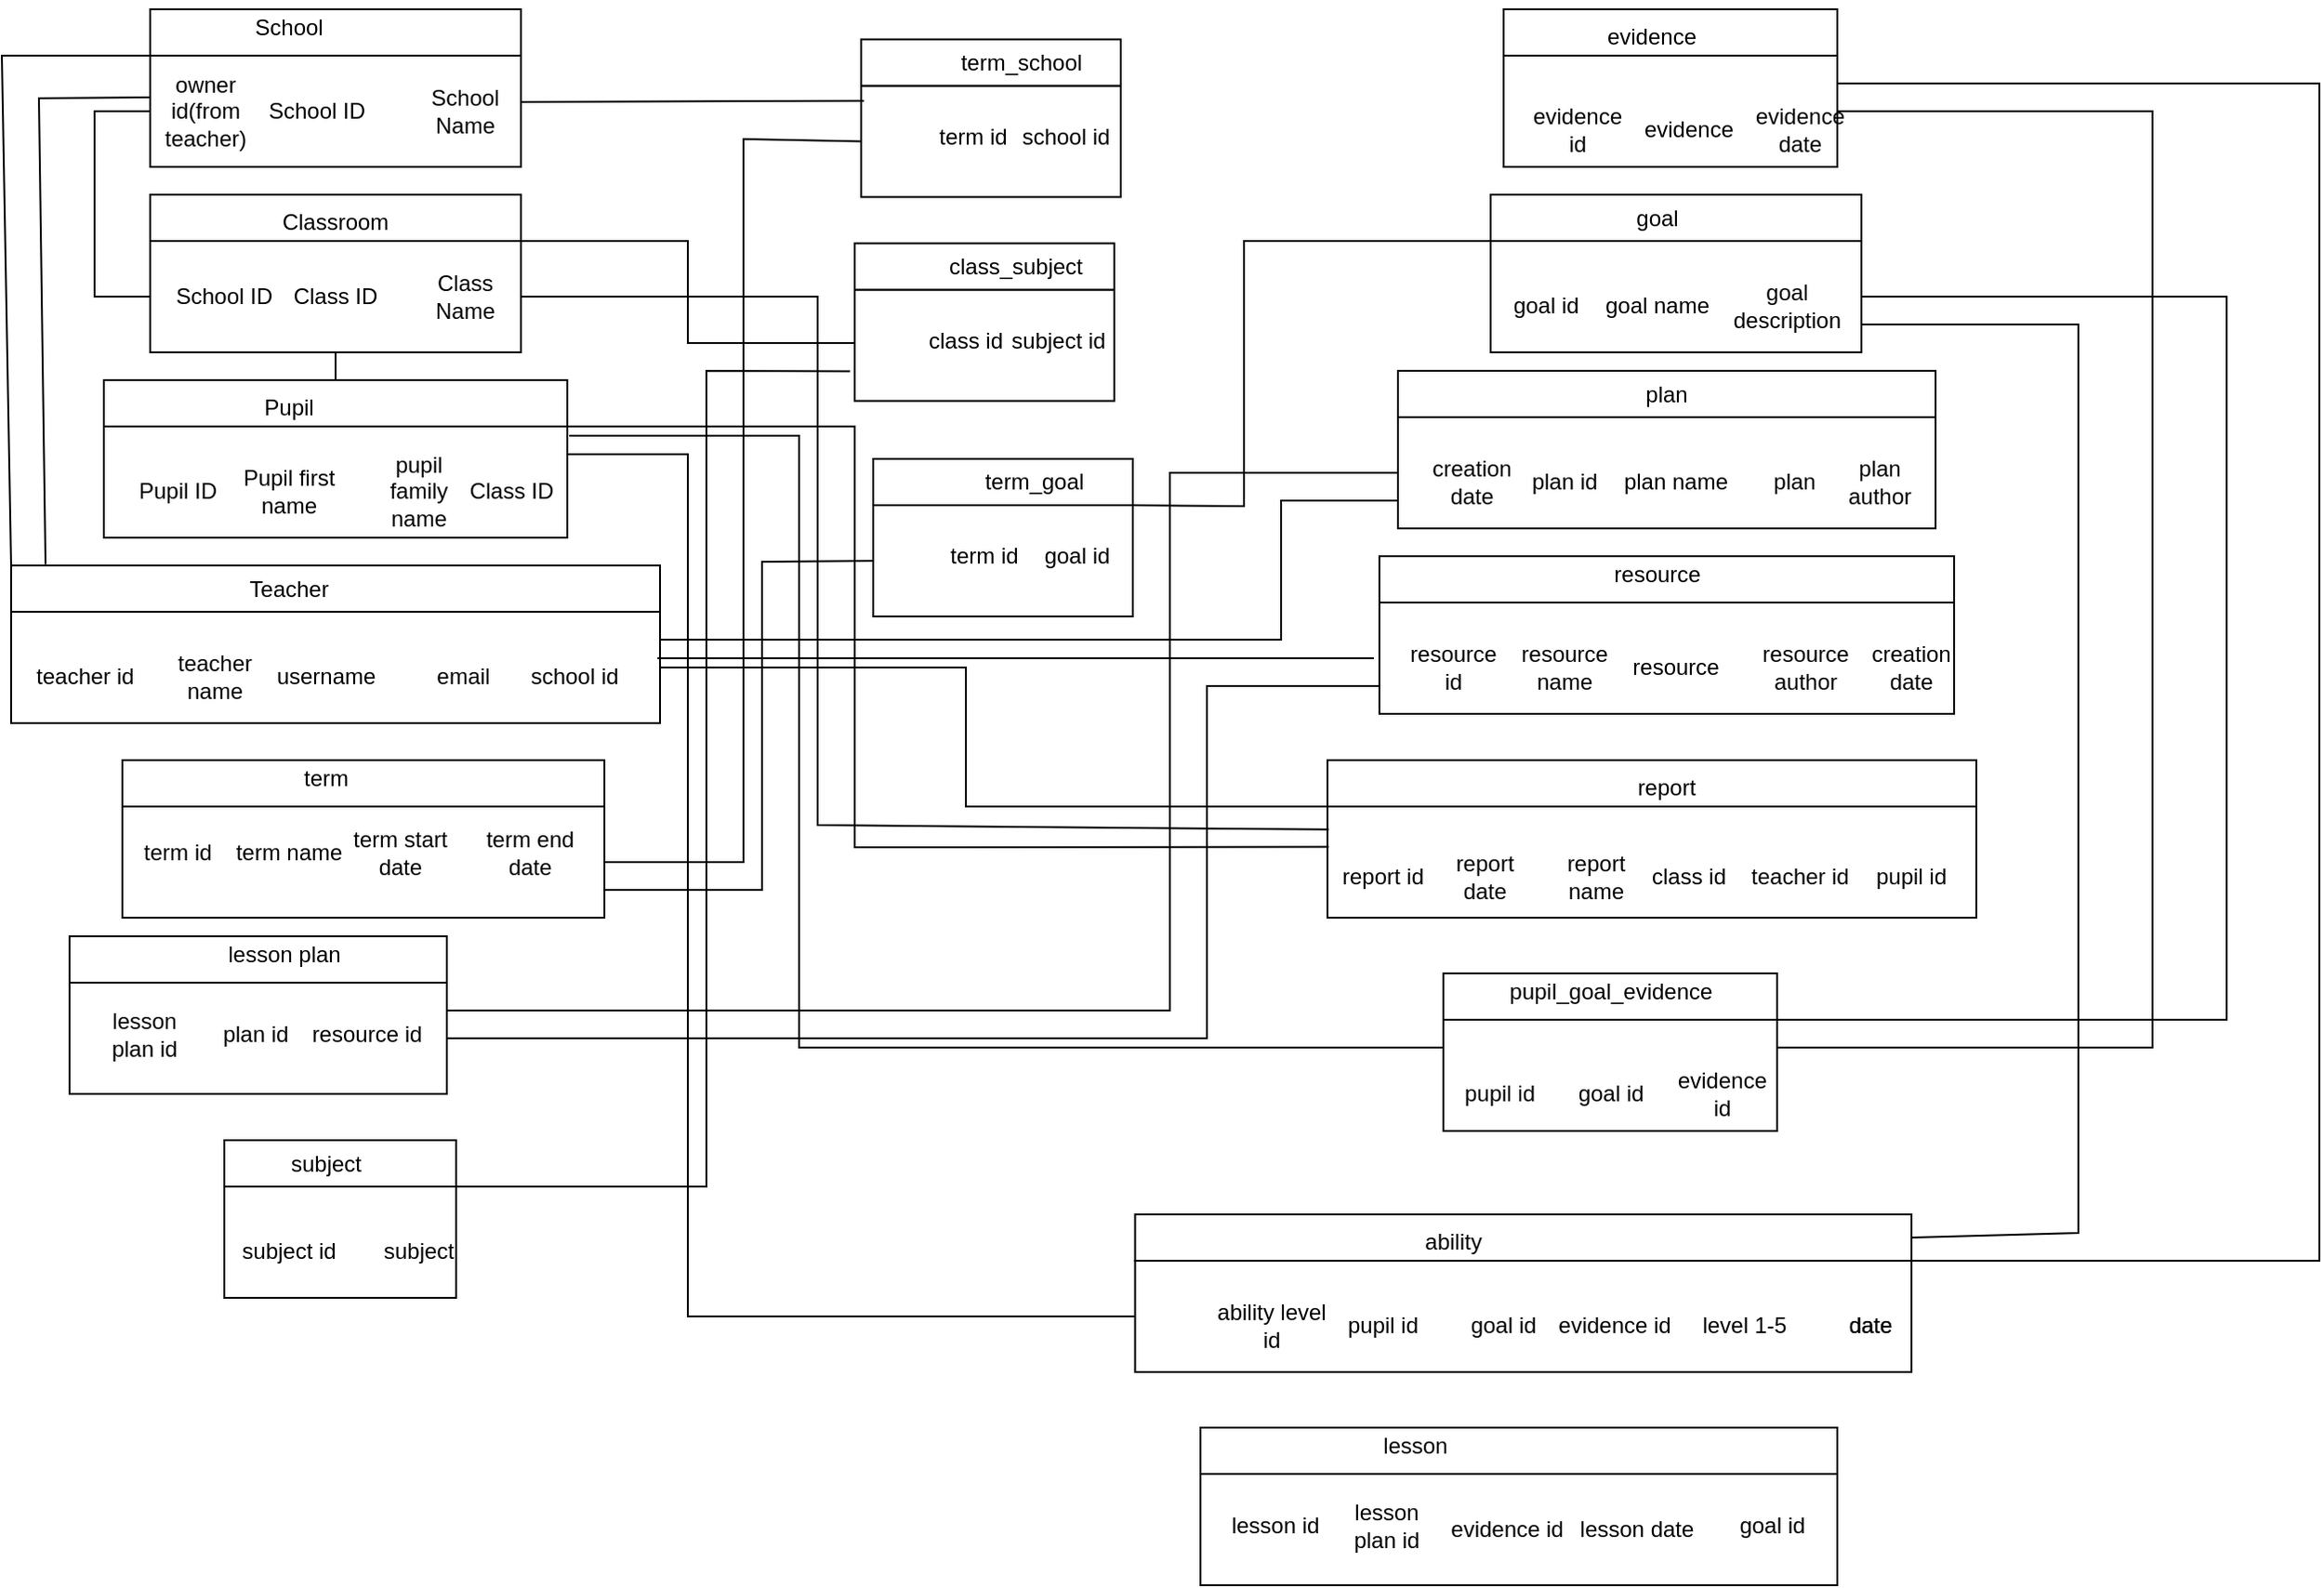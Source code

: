 <mxfile version="22.0.8" type="github">
  <diagram name="Page-1" id="LRfZ9DAuG3YdBRF1G2Z1">
    <mxGraphModel dx="3267" dy="1341" grid="1" gridSize="10" guides="1" tooltips="1" connect="1" arrows="1" fold="1" page="1" pageScale="1" pageWidth="827" pageHeight="1169" math="0" shadow="0">
      <root>
        <mxCell id="0" />
        <mxCell id="1" parent="0" />
        <mxCell id="xFLzBGfGATKs0-8QM4aO-128" value="" style="rounded=0;whiteSpace=wrap;html=1;" vertex="1" parent="1">
          <mxGeometry x="141.25" y="735" width="418.75" height="60" as="geometry" />
        </mxCell>
        <mxCell id="xFLzBGfGATKs0-8QM4aO-129" value="" style="rounded=0;whiteSpace=wrap;html=1;" vertex="1" parent="1">
          <mxGeometry x="141.25" y="710" width="418.75" height="25" as="geometry" />
        </mxCell>
        <mxCell id="xFLzBGfGATKs0-8QM4aO-75" value="" style="rounded=0;whiteSpace=wrap;html=1;" vertex="1" parent="1">
          <mxGeometry x="283" y="280" width="290" height="60" as="geometry" />
        </mxCell>
        <mxCell id="xFLzBGfGATKs0-8QM4aO-76" value="" style="rounded=0;whiteSpace=wrap;html=1;" vertex="1" parent="1">
          <mxGeometry x="283" y="255" width="290" height="25" as="geometry" />
        </mxCell>
        <mxCell id="xFLzBGfGATKs0-8QM4aO-77" value="" style="rounded=0;whiteSpace=wrap;html=1;" vertex="1" parent="1">
          <mxGeometry x="-350" y="695" width="125" height="60" as="geometry" />
        </mxCell>
        <mxCell id="xFLzBGfGATKs0-8QM4aO-78" value="" style="rounded=0;whiteSpace=wrap;html=1;" vertex="1" parent="1">
          <mxGeometry x="-350" y="670" width="125" height="25" as="geometry" />
        </mxCell>
        <mxCell id="xFLzBGfGATKs0-8QM4aO-79" value="" style="rounded=0;whiteSpace=wrap;html=1;" vertex="1" parent="1">
          <mxGeometry x="333" y="185" width="200" height="60" as="geometry" />
        </mxCell>
        <mxCell id="xFLzBGfGATKs0-8QM4aO-80" value="" style="rounded=0;whiteSpace=wrap;html=1;" vertex="1" parent="1">
          <mxGeometry x="333" y="160" width="200" height="25" as="geometry" />
        </mxCell>
        <mxCell id="xFLzBGfGATKs0-8QM4aO-81" value="" style="rounded=0;whiteSpace=wrap;html=1;" vertex="1" parent="1">
          <mxGeometry x="245" y="490" width="350" height="60" as="geometry" />
        </mxCell>
        <mxCell id="xFLzBGfGATKs0-8QM4aO-82" value="" style="rounded=0;whiteSpace=wrap;html=1;" vertex="1" parent="1">
          <mxGeometry x="245" y="465" width="350" height="25" as="geometry" />
        </mxCell>
        <mxCell id="xFLzBGfGATKs0-8QM4aO-83" value="" style="rounded=0;whiteSpace=wrap;html=1;" vertex="1" parent="1">
          <mxGeometry x="340" y="85" width="180" height="60" as="geometry" />
        </mxCell>
        <mxCell id="xFLzBGfGATKs0-8QM4aO-84" value="" style="rounded=0;whiteSpace=wrap;html=1;" vertex="1" parent="1">
          <mxGeometry x="340" y="60" width="180" height="25" as="geometry" />
        </mxCell>
        <mxCell id="xFLzBGfGATKs0-8QM4aO-85" value="" style="rounded=0;whiteSpace=wrap;html=1;" vertex="1" parent="1">
          <mxGeometry x="307.5" y="605" width="180" height="60" as="geometry" />
        </mxCell>
        <mxCell id="xFLzBGfGATKs0-8QM4aO-86" value="" style="rounded=0;whiteSpace=wrap;html=1;" vertex="1" parent="1">
          <mxGeometry x="307.5" y="580" width="180" height="25" as="geometry" />
        </mxCell>
        <mxCell id="xFLzBGfGATKs0-8QM4aO-87" value="" style="rounded=0;whiteSpace=wrap;html=1;" vertex="1" parent="1">
          <mxGeometry y="327.5" width="140" height="60" as="geometry" />
        </mxCell>
        <mxCell id="xFLzBGfGATKs0-8QM4aO-88" value="" style="rounded=0;whiteSpace=wrap;html=1;" vertex="1" parent="1">
          <mxGeometry y="302.5" width="140" height="25" as="geometry" />
        </mxCell>
        <mxCell id="xFLzBGfGATKs0-8QM4aO-73" value="" style="rounded=0;whiteSpace=wrap;html=1;" vertex="1" parent="1">
          <mxGeometry x="273" y="380" width="310" height="60" as="geometry" />
        </mxCell>
        <mxCell id="xFLzBGfGATKs0-8QM4aO-74" value="" style="rounded=0;whiteSpace=wrap;html=1;" vertex="1" parent="1">
          <mxGeometry x="273" y="355" width="310" height="25" as="geometry" />
        </mxCell>
        <mxCell id="xFLzBGfGATKs0-8QM4aO-70" value="" style="rounded=0;whiteSpace=wrap;html=1;" vertex="1" parent="1">
          <mxGeometry x="-433.5" y="585" width="203.5" height="60" as="geometry" />
        </mxCell>
        <mxCell id="xFLzBGfGATKs0-8QM4aO-71" value="" style="rounded=0;whiteSpace=wrap;html=1;" vertex="1" parent="1">
          <mxGeometry x="-433.5" y="560" width="203.5" height="25" as="geometry" />
        </mxCell>
        <mxCell id="xFLzBGfGATKs0-8QM4aO-68" value="" style="rounded=0;whiteSpace=wrap;html=1;" vertex="1" parent="1">
          <mxGeometry x="-405" y="490" width="260" height="60" as="geometry" />
        </mxCell>
        <mxCell id="xFLzBGfGATKs0-8QM4aO-69" value="" style="rounded=0;whiteSpace=wrap;html=1;" vertex="1" parent="1">
          <mxGeometry x="-405" y="465" width="260" height="25" as="geometry" />
        </mxCell>
        <mxCell id="xFLzBGfGATKs0-8QM4aO-67" value="" style="rounded=0;whiteSpace=wrap;html=1;" vertex="1" parent="1">
          <mxGeometry x="-465" y="385" width="350" height="60" as="geometry" />
        </mxCell>
        <mxCell id="xFLzBGfGATKs0-8QM4aO-66" value="" style="rounded=0;whiteSpace=wrap;html=1;" vertex="1" parent="1">
          <mxGeometry x="-465" y="360" width="350" height="25" as="geometry" />
        </mxCell>
        <mxCell id="xFLzBGfGATKs0-8QM4aO-60" value="" style="rounded=0;whiteSpace=wrap;html=1;" vertex="1" parent="1">
          <mxGeometry x="-390" y="60" width="200" height="25" as="geometry" />
        </mxCell>
        <mxCell id="xFLzBGfGATKs0-8QM4aO-61" value="" style="rounded=0;whiteSpace=wrap;html=1;" vertex="1" parent="1">
          <mxGeometry x="-390" y="85" width="200" height="60" as="geometry" />
        </mxCell>
        <mxCell id="xFLzBGfGATKs0-8QM4aO-64" value="" style="rounded=0;whiteSpace=wrap;html=1;" vertex="1" parent="1">
          <mxGeometry x="-415" y="260" width="250" height="25" as="geometry" />
        </mxCell>
        <mxCell id="xFLzBGfGATKs0-8QM4aO-65" value="" style="rounded=0;whiteSpace=wrap;html=1;" vertex="1" parent="1">
          <mxGeometry x="-415" y="285" width="250" height="60" as="geometry" />
        </mxCell>
        <mxCell id="xFLzBGfGATKs0-8QM4aO-59" value="" style="rounded=0;whiteSpace=wrap;html=1;" vertex="1" parent="1">
          <mxGeometry x="-390" y="160" width="200" height="25" as="geometry" />
        </mxCell>
        <mxCell id="xFLzBGfGATKs0-8QM4aO-58" value="" style="rounded=0;whiteSpace=wrap;html=1;" vertex="1" parent="1">
          <mxGeometry x="-390" y="185" width="200" height="60" as="geometry" />
        </mxCell>
        <mxCell id="xFLzBGfGATKs0-8QM4aO-2" value="School ID" style="text;html=1;strokeColor=none;fillColor=none;align=center;verticalAlign=middle;whiteSpace=wrap;rounded=0;" vertex="1" parent="1">
          <mxGeometry x="-330" y="100" width="60" height="30" as="geometry" />
        </mxCell>
        <mxCell id="xFLzBGfGATKs0-8QM4aO-3" value="School Name" style="text;html=1;strokeColor=none;fillColor=none;align=center;verticalAlign=middle;whiteSpace=wrap;rounded=0;" vertex="1" parent="1">
          <mxGeometry x="-250" y="100" width="60" height="30" as="geometry" />
        </mxCell>
        <mxCell id="xFLzBGfGATKs0-8QM4aO-4" value="Class ID" style="text;html=1;strokeColor=none;fillColor=none;align=center;verticalAlign=middle;whiteSpace=wrap;rounded=0;" vertex="1" parent="1">
          <mxGeometry x="-320" y="200" width="60" height="30" as="geometry" />
        </mxCell>
        <mxCell id="xFLzBGfGATKs0-8QM4aO-5" value="School ID" style="text;html=1;strokeColor=none;fillColor=none;align=center;verticalAlign=middle;whiteSpace=wrap;rounded=0;" vertex="1" parent="1">
          <mxGeometry x="-380" y="200" width="60" height="30" as="geometry" />
        </mxCell>
        <mxCell id="xFLzBGfGATKs0-8QM4aO-6" value="Class Name" style="text;html=1;strokeColor=none;fillColor=none;align=center;verticalAlign=middle;whiteSpace=wrap;rounded=0;" vertex="1" parent="1">
          <mxGeometry x="-250" y="200" width="60" height="30" as="geometry" />
        </mxCell>
        <mxCell id="xFLzBGfGATKs0-8QM4aO-7" value="Pupil ID" style="text;html=1;strokeColor=none;fillColor=none;align=center;verticalAlign=middle;whiteSpace=wrap;rounded=0;" vertex="1" parent="1">
          <mxGeometry x="-405" y="305" width="60" height="30" as="geometry" />
        </mxCell>
        <mxCell id="xFLzBGfGATKs0-8QM4aO-8" value="Pupil first name" style="text;html=1;strokeColor=none;fillColor=none;align=center;verticalAlign=middle;whiteSpace=wrap;rounded=0;" vertex="1" parent="1">
          <mxGeometry x="-345" y="305" width="60" height="30" as="geometry" />
        </mxCell>
        <mxCell id="xFLzBGfGATKs0-8QM4aO-9" value="pupil family name" style="text;html=1;strokeColor=none;fillColor=none;align=center;verticalAlign=middle;whiteSpace=wrap;rounded=0;" vertex="1" parent="1">
          <mxGeometry x="-275" y="305" width="60" height="30" as="geometry" />
        </mxCell>
        <mxCell id="xFLzBGfGATKs0-8QM4aO-10" value="subject id" style="text;html=1;strokeColor=none;fillColor=none;align=center;verticalAlign=middle;whiteSpace=wrap;rounded=0;" vertex="1" parent="1">
          <mxGeometry x="-345" y="715" width="60" height="30" as="geometry" />
        </mxCell>
        <mxCell id="xFLzBGfGATKs0-8QM4aO-11" value="subject" style="text;html=1;strokeColor=none;fillColor=none;align=center;verticalAlign=middle;whiteSpace=wrap;rounded=0;" vertex="1" parent="1">
          <mxGeometry x="-275" y="715" width="60" height="30" as="geometry" />
        </mxCell>
        <mxCell id="xFLzBGfGATKs0-8QM4aO-12" value="goal id" style="text;html=1;strokeColor=none;fillColor=none;align=center;verticalAlign=middle;whiteSpace=wrap;rounded=0;" vertex="1" parent="1">
          <mxGeometry x="333" y="205" width="60" height="30" as="geometry" />
        </mxCell>
        <mxCell id="xFLzBGfGATKs0-8QM4aO-13" value="goal name" style="text;html=1;strokeColor=none;fillColor=none;align=center;verticalAlign=middle;whiteSpace=wrap;rounded=0;" vertex="1" parent="1">
          <mxGeometry x="393" y="205" width="60" height="30" as="geometry" />
        </mxCell>
        <mxCell id="xFLzBGfGATKs0-8QM4aO-14" value="goal description" style="text;html=1;strokeColor=none;fillColor=none;align=center;verticalAlign=middle;whiteSpace=wrap;rounded=0;" vertex="1" parent="1">
          <mxGeometry x="463" y="205" width="60" height="30" as="geometry" />
        </mxCell>
        <mxCell id="xFLzBGfGATKs0-8QM4aO-15" value="plan id" style="text;html=1;strokeColor=none;fillColor=none;align=center;verticalAlign=middle;whiteSpace=wrap;rounded=0;" vertex="1" parent="1">
          <mxGeometry x="343" y="300" width="60" height="30" as="geometry" />
        </mxCell>
        <mxCell id="xFLzBGfGATKs0-8QM4aO-16" value="plan name" style="text;html=1;strokeColor=none;fillColor=none;align=center;verticalAlign=middle;whiteSpace=wrap;rounded=0;" vertex="1" parent="1">
          <mxGeometry x="403" y="300" width="60" height="30" as="geometry" />
        </mxCell>
        <mxCell id="xFLzBGfGATKs0-8QM4aO-17" value="plan author" style="text;html=1;strokeColor=none;fillColor=none;align=center;verticalAlign=middle;whiteSpace=wrap;rounded=0;" vertex="1" parent="1">
          <mxGeometry x="513" y="300" width="60" height="30" as="geometry" />
        </mxCell>
        <mxCell id="xFLzBGfGATKs0-8QM4aO-18" value="resource id" style="text;html=1;strokeColor=none;fillColor=none;align=center;verticalAlign=middle;whiteSpace=wrap;rounded=0;" vertex="1" parent="1">
          <mxGeometry x="283" y="400" width="60" height="30" as="geometry" />
        </mxCell>
        <mxCell id="xFLzBGfGATKs0-8QM4aO-19" value="resource name" style="text;html=1;strokeColor=none;fillColor=none;align=center;verticalAlign=middle;whiteSpace=wrap;rounded=0;" vertex="1" parent="1">
          <mxGeometry x="343" y="400" width="60" height="30" as="geometry" />
        </mxCell>
        <mxCell id="xFLzBGfGATKs0-8QM4aO-20" value="resource" style="text;html=1;strokeColor=none;fillColor=none;align=center;verticalAlign=middle;whiteSpace=wrap;rounded=0;" vertex="1" parent="1">
          <mxGeometry x="403" y="400" width="60" height="30" as="geometry" />
        </mxCell>
        <mxCell id="xFLzBGfGATKs0-8QM4aO-21" value="resource author" style="text;html=1;strokeColor=none;fillColor=none;align=center;verticalAlign=middle;whiteSpace=wrap;rounded=0;" vertex="1" parent="1">
          <mxGeometry x="473" y="400" width="60" height="30" as="geometry" />
        </mxCell>
        <mxCell id="xFLzBGfGATKs0-8QM4aO-22" value="plan" style="text;html=1;strokeColor=none;fillColor=none;align=center;verticalAlign=middle;whiteSpace=wrap;rounded=0;" vertex="1" parent="1">
          <mxGeometry x="467" y="300" width="60" height="30" as="geometry" />
        </mxCell>
        <mxCell id="xFLzBGfGATKs0-8QM4aO-23" value="lesson plan id" style="text;html=1;strokeColor=none;fillColor=none;align=center;verticalAlign=middle;whiteSpace=wrap;rounded=0;" vertex="1" parent="1">
          <mxGeometry x="-423.5" y="597.5" width="60" height="30" as="geometry" />
        </mxCell>
        <mxCell id="xFLzBGfGATKs0-8QM4aO-24" value="plan id" style="text;html=1;strokeColor=none;fillColor=none;align=center;verticalAlign=middle;whiteSpace=wrap;rounded=0;" vertex="1" parent="1">
          <mxGeometry x="-363.5" y="597.5" width="60" height="30" as="geometry" />
        </mxCell>
        <mxCell id="xFLzBGfGATKs0-8QM4aO-25" value="resource id" style="text;html=1;strokeColor=none;fillColor=none;align=center;verticalAlign=middle;whiteSpace=wrap;rounded=0;" vertex="1" parent="1">
          <mxGeometry x="-308.5" y="597.5" width="70" height="30" as="geometry" />
        </mxCell>
        <mxCell id="xFLzBGfGATKs0-8QM4aO-27" value="evidence id" style="text;html=1;strokeColor=none;fillColor=none;align=center;verticalAlign=middle;whiteSpace=wrap;rounded=0;" vertex="1" parent="1">
          <mxGeometry x="350" y="110" width="60" height="30" as="geometry" />
        </mxCell>
        <mxCell id="xFLzBGfGATKs0-8QM4aO-28" value="evidence" style="text;html=1;strokeColor=none;fillColor=none;align=center;verticalAlign=middle;whiteSpace=wrap;rounded=0;" vertex="1" parent="1">
          <mxGeometry x="410" y="110" width="60" height="30" as="geometry" />
        </mxCell>
        <mxCell id="xFLzBGfGATKs0-8QM4aO-29" value="pupil id" style="text;html=1;strokeColor=none;fillColor=none;align=center;verticalAlign=middle;whiteSpace=wrap;rounded=0;" vertex="1" parent="1">
          <mxGeometry x="307.5" y="630" width="60" height="30" as="geometry" />
        </mxCell>
        <mxCell id="xFLzBGfGATKs0-8QM4aO-30" value="goal id" style="text;html=1;strokeColor=none;fillColor=none;align=center;verticalAlign=middle;whiteSpace=wrap;rounded=0;" vertex="1" parent="1">
          <mxGeometry x="367.5" y="630" width="60" height="30" as="geometry" />
        </mxCell>
        <mxCell id="xFLzBGfGATKs0-8QM4aO-31" value="evidence id" style="text;html=1;strokeColor=none;fillColor=none;align=center;verticalAlign=middle;whiteSpace=wrap;rounded=0;" vertex="1" parent="1">
          <mxGeometry x="427.5" y="630" width="60" height="30" as="geometry" />
        </mxCell>
        <mxCell id="xFLzBGfGATKs0-8QM4aO-32" value="term id" style="text;html=1;strokeColor=none;fillColor=none;align=center;verticalAlign=middle;whiteSpace=wrap;rounded=0;" vertex="1" parent="1">
          <mxGeometry x="-405" y="500" width="60" height="30" as="geometry" />
        </mxCell>
        <mxCell id="xFLzBGfGATKs0-8QM4aO-33" value="term name" style="text;html=1;strokeColor=none;fillColor=none;align=center;verticalAlign=middle;whiteSpace=wrap;rounded=0;" vertex="1" parent="1">
          <mxGeometry x="-345" y="500" width="60" height="30" as="geometry" />
        </mxCell>
        <mxCell id="xFLzBGfGATKs0-8QM4aO-34" value="term start date" style="text;html=1;strokeColor=none;fillColor=none;align=center;verticalAlign=middle;whiteSpace=wrap;rounded=0;" vertex="1" parent="1">
          <mxGeometry x="-285" y="500" width="60" height="30" as="geometry" />
        </mxCell>
        <mxCell id="xFLzBGfGATKs0-8QM4aO-35" value="term end date" style="text;html=1;strokeColor=none;fillColor=none;align=center;verticalAlign=middle;whiteSpace=wrap;rounded=0;" vertex="1" parent="1">
          <mxGeometry x="-215" y="500" width="60" height="30" as="geometry" />
        </mxCell>
        <mxCell id="xFLzBGfGATKs0-8QM4aO-36" value="term id" style="text;html=1;strokeColor=none;fillColor=none;align=center;verticalAlign=middle;whiteSpace=wrap;rounded=0;" vertex="1" parent="1">
          <mxGeometry x="30" y="340" width="60" height="30" as="geometry" />
        </mxCell>
        <mxCell id="xFLzBGfGATKs0-8QM4aO-37" value="goal id" style="text;html=1;strokeColor=none;fillColor=none;align=center;verticalAlign=middle;whiteSpace=wrap;rounded=0;" vertex="1" parent="1">
          <mxGeometry x="80" y="340" width="60" height="30" as="geometry" />
        </mxCell>
        <mxCell id="xFLzBGfGATKs0-8QM4aO-38" value="teacher id" style="text;html=1;strokeColor=none;fillColor=none;align=center;verticalAlign=middle;whiteSpace=wrap;rounded=0;" vertex="1" parent="1">
          <mxGeometry x="-455" y="405" width="60" height="30" as="geometry" />
        </mxCell>
        <mxCell id="xFLzBGfGATKs0-8QM4aO-39" value="teacher name" style="text;html=1;strokeColor=none;fillColor=none;align=center;verticalAlign=middle;whiteSpace=wrap;rounded=0;" vertex="1" parent="1">
          <mxGeometry x="-385" y="405" width="60" height="30" as="geometry" />
        </mxCell>
        <mxCell id="xFLzBGfGATKs0-8QM4aO-40" value="username" style="text;html=1;strokeColor=none;fillColor=none;align=center;verticalAlign=middle;whiteSpace=wrap;rounded=0;" vertex="1" parent="1">
          <mxGeometry x="-325" y="405" width="60" height="30" as="geometry" />
        </mxCell>
        <mxCell id="xFLzBGfGATKs0-8QM4aO-41" value="email" style="text;html=1;strokeColor=none;fillColor=none;align=center;verticalAlign=middle;whiteSpace=wrap;rounded=0;" vertex="1" parent="1">
          <mxGeometry x="-251" y="405" width="60" height="30" as="geometry" />
        </mxCell>
        <mxCell id="xFLzBGfGATKs0-8QM4aO-42" value="school id" style="text;html=1;strokeColor=none;fillColor=none;align=center;verticalAlign=middle;whiteSpace=wrap;rounded=0;" vertex="1" parent="1">
          <mxGeometry x="-191" y="405" width="60" height="30" as="geometry" />
        </mxCell>
        <mxCell id="xFLzBGfGATKs0-8QM4aO-44" value="owner id(from teacher)" style="text;html=1;strokeColor=none;fillColor=none;align=center;verticalAlign=middle;whiteSpace=wrap;rounded=0;" vertex="1" parent="1">
          <mxGeometry x="-390" y="100" width="60" height="30" as="geometry" />
        </mxCell>
        <mxCell id="xFLzBGfGATKs0-8QM4aO-45" value="creation date" style="text;html=1;strokeColor=none;fillColor=none;align=center;verticalAlign=middle;whiteSpace=wrap;rounded=0;" vertex="1" parent="1">
          <mxGeometry x="293" y="300" width="60" height="30" as="geometry" />
        </mxCell>
        <mxCell id="xFLzBGfGATKs0-8QM4aO-47" value="creation date" style="text;html=1;strokeColor=none;fillColor=none;align=center;verticalAlign=middle;whiteSpace=wrap;rounded=0;" vertex="1" parent="1">
          <mxGeometry x="530" y="400" width="60" height="30" as="geometry" />
        </mxCell>
        <mxCell id="xFLzBGfGATKs0-8QM4aO-48" value="evidence date" style="text;html=1;strokeColor=none;fillColor=none;align=center;verticalAlign=middle;whiteSpace=wrap;rounded=0;" vertex="1" parent="1">
          <mxGeometry x="470" y="110" width="60" height="30" as="geometry" />
        </mxCell>
        <mxCell id="xFLzBGfGATKs0-8QM4aO-49" value="Class ID" style="text;html=1;strokeColor=none;fillColor=none;align=center;verticalAlign=middle;whiteSpace=wrap;rounded=0;" vertex="1" parent="1">
          <mxGeometry x="-225" y="305" width="60" height="30" as="geometry" />
        </mxCell>
        <mxCell id="xFLzBGfGATKs0-8QM4aO-50" value="report id" style="text;html=1;strokeColor=none;fillColor=none;align=center;verticalAlign=middle;whiteSpace=wrap;rounded=0;" vertex="1" parent="1">
          <mxGeometry x="250" y="512.5" width="50" height="30" as="geometry" />
        </mxCell>
        <mxCell id="xFLzBGfGATKs0-8QM4aO-51" value="report date" style="text;html=1;strokeColor=none;fillColor=none;align=center;verticalAlign=middle;whiteSpace=wrap;rounded=0;" vertex="1" parent="1">
          <mxGeometry x="300" y="512.5" width="60" height="30" as="geometry" />
        </mxCell>
        <mxCell id="xFLzBGfGATKs0-8QM4aO-52" value="report name" style="text;html=1;strokeColor=none;fillColor=none;align=center;verticalAlign=middle;whiteSpace=wrap;rounded=0;" vertex="1" parent="1">
          <mxGeometry x="360" y="512.5" width="60" height="30" as="geometry" />
        </mxCell>
        <mxCell id="xFLzBGfGATKs0-8QM4aO-54" value="class id" style="text;html=1;strokeColor=none;fillColor=none;align=center;verticalAlign=middle;whiteSpace=wrap;rounded=0;" vertex="1" parent="1">
          <mxGeometry x="410" y="512.5" width="60" height="30" as="geometry" />
        </mxCell>
        <mxCell id="xFLzBGfGATKs0-8QM4aO-55" value="teacher id" style="text;html=1;strokeColor=none;fillColor=none;align=center;verticalAlign=middle;whiteSpace=wrap;rounded=0;" vertex="1" parent="1">
          <mxGeometry x="470" y="512.5" width="60" height="30" as="geometry" />
        </mxCell>
        <mxCell id="xFLzBGfGATKs0-8QM4aO-56" value="pupil id" style="text;html=1;strokeColor=none;fillColor=none;align=center;verticalAlign=middle;whiteSpace=wrap;rounded=0;" vertex="1" parent="1">
          <mxGeometry x="530" y="512.5" width="60" height="30" as="geometry" />
        </mxCell>
        <mxCell id="xFLzBGfGATKs0-8QM4aO-57" value="Classroom" style="text;html=1;strokeColor=none;fillColor=none;align=center;verticalAlign=middle;whiteSpace=wrap;rounded=0;" vertex="1" parent="1">
          <mxGeometry x="-320" y="160" width="60" height="30" as="geometry" />
        </mxCell>
        <mxCell id="xFLzBGfGATKs0-8QM4aO-89" value="School" style="text;html=1;strokeColor=none;fillColor=none;align=center;verticalAlign=middle;whiteSpace=wrap;rounded=0;" vertex="1" parent="1">
          <mxGeometry x="-345" y="55" width="60" height="30" as="geometry" />
        </mxCell>
        <mxCell id="xFLzBGfGATKs0-8QM4aO-90" value="Pupil" style="text;html=1;strokeColor=none;fillColor=none;align=center;verticalAlign=middle;whiteSpace=wrap;rounded=0;" vertex="1" parent="1">
          <mxGeometry x="-345" y="260" width="60" height="30" as="geometry" />
        </mxCell>
        <mxCell id="xFLzBGfGATKs0-8QM4aO-91" value="Teacher" style="text;html=1;strokeColor=none;fillColor=none;align=center;verticalAlign=middle;whiteSpace=wrap;rounded=0;" vertex="1" parent="1">
          <mxGeometry x="-345" y="357.5" width="60" height="30" as="geometry" />
        </mxCell>
        <mxCell id="xFLzBGfGATKs0-8QM4aO-92" value="term" style="text;html=1;strokeColor=none;fillColor=none;align=center;verticalAlign=middle;whiteSpace=wrap;rounded=0;" vertex="1" parent="1">
          <mxGeometry x="-325" y="460" width="60" height="30" as="geometry" />
        </mxCell>
        <mxCell id="xFLzBGfGATKs0-8QM4aO-93" value="lesson plan" style="text;html=1;strokeColor=none;fillColor=none;align=center;verticalAlign=middle;whiteSpace=wrap;rounded=0;" vertex="1" parent="1">
          <mxGeometry x="-360" y="555" width="85" height="30" as="geometry" />
        </mxCell>
        <mxCell id="xFLzBGfGATKs0-8QM4aO-94" value="subject" style="text;html=1;strokeColor=none;fillColor=none;align=center;verticalAlign=middle;whiteSpace=wrap;rounded=0;" vertex="1" parent="1">
          <mxGeometry x="-325" y="667.5" width="60" height="30" as="geometry" />
        </mxCell>
        <mxCell id="xFLzBGfGATKs0-8QM4aO-95" value="evidence" style="text;html=1;strokeColor=none;fillColor=none;align=center;verticalAlign=middle;whiteSpace=wrap;rounded=0;" vertex="1" parent="1">
          <mxGeometry x="390" y="60" width="60" height="30" as="geometry" />
        </mxCell>
        <mxCell id="xFLzBGfGATKs0-8QM4aO-96" value="goal" style="text;html=1;strokeColor=none;fillColor=none;align=center;verticalAlign=middle;whiteSpace=wrap;rounded=0;" vertex="1" parent="1">
          <mxGeometry x="393" y="157.5" width="60" height="30" as="geometry" />
        </mxCell>
        <mxCell id="xFLzBGfGATKs0-8QM4aO-97" value="plan" style="text;html=1;strokeColor=none;fillColor=none;align=center;verticalAlign=middle;whiteSpace=wrap;rounded=0;" vertex="1" parent="1">
          <mxGeometry x="398" y="252.5" width="60" height="30" as="geometry" />
        </mxCell>
        <mxCell id="xFLzBGfGATKs0-8QM4aO-98" value="resource" style="text;html=1;strokeColor=none;fillColor=none;align=center;verticalAlign=middle;whiteSpace=wrap;rounded=0;" vertex="1" parent="1">
          <mxGeometry x="393" y="350" width="60" height="30" as="geometry" />
        </mxCell>
        <mxCell id="xFLzBGfGATKs0-8QM4aO-99" value="report" style="text;html=1;strokeColor=none;fillColor=none;align=center;verticalAlign=middle;whiteSpace=wrap;rounded=0;" vertex="1" parent="1">
          <mxGeometry x="398" y="465" width="60" height="30" as="geometry" />
        </mxCell>
        <mxCell id="xFLzBGfGATKs0-8QM4aO-100" value="pupil_goal_evidence" style="text;html=1;strokeColor=none;fillColor=none;align=center;verticalAlign=middle;whiteSpace=wrap;rounded=0;" vertex="1" parent="1">
          <mxGeometry x="367.5" y="575" width="60" height="30" as="geometry" />
        </mxCell>
        <mxCell id="xFLzBGfGATKs0-8QM4aO-101" value="term_goal" style="text;html=1;strokeColor=none;fillColor=none;align=center;verticalAlign=middle;whiteSpace=wrap;rounded=0;" vertex="1" parent="1">
          <mxGeometry x="56.5" y="300" width="60" height="30" as="geometry" />
        </mxCell>
        <mxCell id="xFLzBGfGATKs0-8QM4aO-102" value="" style="rounded=0;whiteSpace=wrap;html=1;" vertex="1" parent="1">
          <mxGeometry x="176.5" y="850" width="343.5" height="60" as="geometry" />
        </mxCell>
        <mxCell id="xFLzBGfGATKs0-8QM4aO-103" value="" style="rounded=0;whiteSpace=wrap;html=1;" vertex="1" parent="1">
          <mxGeometry x="176.5" y="825" width="343.5" height="25" as="geometry" />
        </mxCell>
        <mxCell id="xFLzBGfGATKs0-8QM4aO-104" value="lesson id" style="text;html=1;strokeColor=none;fillColor=none;align=center;verticalAlign=middle;whiteSpace=wrap;rounded=0;" vertex="1" parent="1">
          <mxGeometry x="186.5" y="862.5" width="60" height="30" as="geometry" />
        </mxCell>
        <mxCell id="xFLzBGfGATKs0-8QM4aO-105" value="lesson plan id" style="text;html=1;strokeColor=none;fillColor=none;align=center;verticalAlign=middle;whiteSpace=wrap;rounded=0;" vertex="1" parent="1">
          <mxGeometry x="246.5" y="862.5" width="60" height="30" as="geometry" />
        </mxCell>
        <mxCell id="xFLzBGfGATKs0-8QM4aO-106" value="evidence id" style="text;html=1;strokeColor=none;fillColor=none;align=center;verticalAlign=middle;whiteSpace=wrap;rounded=0;" vertex="1" parent="1">
          <mxGeometry x="306.5" y="865" width="70" height="30" as="geometry" />
        </mxCell>
        <mxCell id="xFLzBGfGATKs0-8QM4aO-107" value="lesson" style="text;html=1;strokeColor=none;fillColor=none;align=center;verticalAlign=middle;whiteSpace=wrap;rounded=0;" vertex="1" parent="1">
          <mxGeometry x="250" y="820" width="85" height="30" as="geometry" />
        </mxCell>
        <mxCell id="xFLzBGfGATKs0-8QM4aO-114" value="lesson date" style="text;html=1;strokeColor=none;fillColor=none;align=center;verticalAlign=middle;whiteSpace=wrap;rounded=0;" vertex="1" parent="1">
          <mxGeometry x="376.5" y="865" width="70" height="30" as="geometry" />
        </mxCell>
        <mxCell id="xFLzBGfGATKs0-8QM4aO-115" value="goal id" style="text;html=1;strokeColor=none;fillColor=none;align=center;verticalAlign=middle;whiteSpace=wrap;rounded=0;" vertex="1" parent="1">
          <mxGeometry x="450" y="862.5" width="70" height="30" as="geometry" />
        </mxCell>
        <mxCell id="xFLzBGfGATKs0-8QM4aO-117" value="pupil id" style="text;html=1;strokeColor=none;fillColor=none;align=center;verticalAlign=middle;whiteSpace=wrap;rounded=0;" vertex="1" parent="1">
          <mxGeometry x="240" y="755" width="70" height="30" as="geometry" />
        </mxCell>
        <mxCell id="xFLzBGfGATKs0-8QM4aO-118" value="goal id" style="text;html=1;strokeColor=none;fillColor=none;align=center;verticalAlign=middle;whiteSpace=wrap;rounded=0;" vertex="1" parent="1">
          <mxGeometry x="305" y="755" width="70" height="30" as="geometry" />
        </mxCell>
        <mxCell id="xFLzBGfGATKs0-8QM4aO-119" value="evidence id" style="text;html=1;strokeColor=none;fillColor=none;align=center;verticalAlign=middle;whiteSpace=wrap;rounded=0;" vertex="1" parent="1">
          <mxGeometry x="364.5" y="755" width="70" height="30" as="geometry" />
        </mxCell>
        <mxCell id="xFLzBGfGATKs0-8QM4aO-120" value="level 1-5" style="text;html=1;strokeColor=none;fillColor=none;align=center;verticalAlign=middle;whiteSpace=wrap;rounded=0;" vertex="1" parent="1">
          <mxGeometry x="434.5" y="755" width="70" height="30" as="geometry" />
        </mxCell>
        <mxCell id="xFLzBGfGATKs0-8QM4aO-125" value="date" style="text;html=1;strokeColor=none;fillColor=none;align=center;verticalAlign=middle;whiteSpace=wrap;rounded=0;" vertex="1" parent="1">
          <mxGeometry x="503" y="755" width="70" height="30" as="geometry" />
        </mxCell>
        <mxCell id="xFLzBGfGATKs0-8QM4aO-126" value="date" style="text;html=1;strokeColor=none;fillColor=none;align=center;verticalAlign=middle;whiteSpace=wrap;rounded=0;" vertex="1" parent="1">
          <mxGeometry x="503" y="755" width="70" height="30" as="geometry" />
        </mxCell>
        <mxCell id="xFLzBGfGATKs0-8QM4aO-127" value="ability level id" style="text;html=1;strokeColor=none;fillColor=none;align=center;verticalAlign=middle;whiteSpace=wrap;rounded=0;" vertex="1" parent="1">
          <mxGeometry x="180" y="755" width="70" height="30" as="geometry" />
        </mxCell>
        <mxCell id="xFLzBGfGATKs0-8QM4aO-130" value="ability" style="text;html=1;strokeColor=none;fillColor=none;align=center;verticalAlign=middle;whiteSpace=wrap;rounded=0;" vertex="1" parent="1">
          <mxGeometry x="283" y="710" width="60" height="30" as="geometry" />
        </mxCell>
        <mxCell id="xFLzBGfGATKs0-8QM4aO-131" value="" style="endArrow=none;html=1;rounded=0;exitX=0;exitY=0.5;exitDx=0;exitDy=0;entryX=0;entryY=0.5;entryDx=0;entryDy=0;" edge="1" parent="1" source="xFLzBGfGATKs0-8QM4aO-58" target="xFLzBGfGATKs0-8QM4aO-44">
          <mxGeometry width="50" height="50" relative="1" as="geometry">
            <mxPoint x="90" y="610" as="sourcePoint" />
            <mxPoint x="140" y="560" as="targetPoint" />
            <Array as="points">
              <mxPoint x="-420" y="215" />
              <mxPoint x="-420" y="115" />
            </Array>
          </mxGeometry>
        </mxCell>
        <mxCell id="xFLzBGfGATKs0-8QM4aO-132" value="" style="endArrow=none;html=1;rounded=0;entryX=0;entryY=0.25;entryDx=0;entryDy=0;exitX=0.053;exitY=-0.024;exitDx=0;exitDy=0;exitPerimeter=0;" edge="1" parent="1" source="xFLzBGfGATKs0-8QM4aO-66" target="xFLzBGfGATKs0-8QM4aO-44">
          <mxGeometry width="50" height="50" relative="1" as="geometry">
            <mxPoint x="-500" y="200" as="sourcePoint" />
            <mxPoint x="-450" y="150" as="targetPoint" />
            <Array as="points">
              <mxPoint x="-450" y="108" />
            </Array>
          </mxGeometry>
        </mxCell>
        <mxCell id="xFLzBGfGATKs0-8QM4aO-133" value="" style="endArrow=none;html=1;rounded=0;entryX=0.5;entryY=1;entryDx=0;entryDy=0;exitX=0.5;exitY=0;exitDx=0;exitDy=0;" edge="1" parent="1" source="xFLzBGfGATKs0-8QM4aO-64" target="xFLzBGfGATKs0-8QM4aO-58">
          <mxGeometry width="50" height="50" relative="1" as="geometry">
            <mxPoint x="-270" y="260" as="sourcePoint" />
            <mxPoint x="140" y="560" as="targetPoint" />
          </mxGeometry>
        </mxCell>
        <mxCell id="xFLzBGfGATKs0-8QM4aO-135" value="" style="rounded=0;whiteSpace=wrap;html=1;" vertex="1" parent="1">
          <mxGeometry x="-6.5" y="101.25" width="140" height="60" as="geometry" />
        </mxCell>
        <mxCell id="xFLzBGfGATKs0-8QM4aO-136" value="" style="rounded=0;whiteSpace=wrap;html=1;" vertex="1" parent="1">
          <mxGeometry x="-6.5" y="76.25" width="140" height="25" as="geometry" />
        </mxCell>
        <mxCell id="xFLzBGfGATKs0-8QM4aO-137" value="term id" style="text;html=1;strokeColor=none;fillColor=none;align=center;verticalAlign=middle;whiteSpace=wrap;rounded=0;" vertex="1" parent="1">
          <mxGeometry x="23.5" y="113.75" width="60" height="30" as="geometry" />
        </mxCell>
        <mxCell id="xFLzBGfGATKs0-8QM4aO-138" value="school id" style="text;html=1;strokeColor=none;fillColor=none;align=center;verticalAlign=middle;whiteSpace=wrap;rounded=0;" vertex="1" parent="1">
          <mxGeometry x="73.5" y="113.75" width="60" height="30" as="geometry" />
        </mxCell>
        <mxCell id="xFLzBGfGATKs0-8QM4aO-139" value="term_school" style="text;html=1;strokeColor=none;fillColor=none;align=center;verticalAlign=middle;whiteSpace=wrap;rounded=0;" vertex="1" parent="1">
          <mxGeometry x="50" y="73.75" width="60" height="30" as="geometry" />
        </mxCell>
        <mxCell id="xFLzBGfGATKs0-8QM4aO-140" value="" style="rounded=0;whiteSpace=wrap;html=1;" vertex="1" parent="1">
          <mxGeometry x="-10" y="211.25" width="140" height="60" as="geometry" />
        </mxCell>
        <mxCell id="xFLzBGfGATKs0-8QM4aO-141" value="" style="rounded=0;whiteSpace=wrap;html=1;" vertex="1" parent="1">
          <mxGeometry x="-10" y="186.25" width="140" height="25" as="geometry" />
        </mxCell>
        <mxCell id="xFLzBGfGATKs0-8QM4aO-142" value="class id" style="text;html=1;strokeColor=none;fillColor=none;align=center;verticalAlign=middle;whiteSpace=wrap;rounded=0;" vertex="1" parent="1">
          <mxGeometry x="20" y="223.75" width="60" height="30" as="geometry" />
        </mxCell>
        <mxCell id="xFLzBGfGATKs0-8QM4aO-143" value="subject id" style="text;html=1;strokeColor=none;fillColor=none;align=center;verticalAlign=middle;whiteSpace=wrap;rounded=0;" vertex="1" parent="1">
          <mxGeometry x="70" y="223.75" width="60" height="30" as="geometry" />
        </mxCell>
        <mxCell id="xFLzBGfGATKs0-8QM4aO-144" value="class_subject" style="text;html=1;strokeColor=none;fillColor=none;align=center;verticalAlign=middle;whiteSpace=wrap;rounded=0;" vertex="1" parent="1">
          <mxGeometry x="46.5" y="183.75" width="60" height="30" as="geometry" />
        </mxCell>
        <mxCell id="xFLzBGfGATKs0-8QM4aO-145" value="" style="endArrow=none;html=1;rounded=0;exitX=1;exitY=0.5;exitDx=0;exitDy=0;entryX=0;entryY=0.5;entryDx=0;entryDy=0;" edge="1" parent="1" source="xFLzBGfGATKs0-8QM4aO-68" target="xFLzBGfGATKs0-8QM4aO-135">
          <mxGeometry width="50" height="50" relative="1" as="geometry">
            <mxPoint x="-60" y="520" as="sourcePoint" />
            <mxPoint x="-10" y="470" as="targetPoint" />
            <Array as="points">
              <mxPoint x="-70" y="520" />
              <mxPoint x="-70" y="130" />
            </Array>
          </mxGeometry>
        </mxCell>
        <mxCell id="xFLzBGfGATKs0-8QM4aO-146" value="" style="endArrow=none;html=1;rounded=0;entryX=0.011;entryY=0.135;entryDx=0;entryDy=0;entryPerimeter=0;" edge="1" parent="1" target="xFLzBGfGATKs0-8QM4aO-135">
          <mxGeometry width="50" height="50" relative="1" as="geometry">
            <mxPoint x="-190" y="110" as="sourcePoint" />
            <mxPoint x="-30" y="100" as="targetPoint" />
          </mxGeometry>
        </mxCell>
        <mxCell id="xFLzBGfGATKs0-8QM4aO-147" value="" style="endArrow=none;html=1;rounded=0;exitX=1;exitY=0;exitDx=0;exitDy=0;" edge="1" parent="1" source="xFLzBGfGATKs0-8QM4aO-58">
          <mxGeometry width="50" height="50" relative="1" as="geometry">
            <mxPoint x="-60" y="290" as="sourcePoint" />
            <mxPoint x="-10" y="240" as="targetPoint" />
            <Array as="points">
              <mxPoint x="-100" y="185" />
              <mxPoint x="-100" y="240" />
            </Array>
          </mxGeometry>
        </mxCell>
        <mxCell id="xFLzBGfGATKs0-8QM4aO-148" value="" style="endArrow=none;html=1;rounded=0;entryX=-0.018;entryY=0.733;entryDx=0;entryDy=0;exitX=1;exitY=1;exitDx=0;exitDy=0;entryPerimeter=0;" edge="1" parent="1" source="xFLzBGfGATKs0-8QM4aO-78" target="xFLzBGfGATKs0-8QM4aO-140">
          <mxGeometry width="50" height="50" relative="1" as="geometry">
            <mxPoint x="-60" y="520" as="sourcePoint" />
            <mxPoint x="-10" y="470" as="targetPoint" />
            <Array as="points">
              <mxPoint x="-90" y="695" />
              <mxPoint x="-90" y="255" />
            </Array>
          </mxGeometry>
        </mxCell>
        <mxCell id="xFLzBGfGATKs0-8QM4aO-149" value="" style="endArrow=none;html=1;rounded=0;entryX=0;entryY=0.5;entryDx=0;entryDy=0;exitX=1;exitY=0.75;exitDx=0;exitDy=0;" edge="1" parent="1" source="xFLzBGfGATKs0-8QM4aO-68" target="xFLzBGfGATKs0-8QM4aO-87">
          <mxGeometry width="50" height="50" relative="1" as="geometry">
            <mxPoint x="-140" y="520" as="sourcePoint" />
            <mxPoint x="-10" y="470" as="targetPoint" />
            <Array as="points">
              <mxPoint x="-60" y="535" />
              <mxPoint x="-60" y="358" />
            </Array>
          </mxGeometry>
        </mxCell>
        <mxCell id="xFLzBGfGATKs0-8QM4aO-150" value="" style="endArrow=none;html=1;rounded=0;entryX=1;entryY=0;entryDx=0;entryDy=0;exitX=0;exitY=0;exitDx=0;exitDy=0;" edge="1" parent="1" source="xFLzBGfGATKs0-8QM4aO-79" target="xFLzBGfGATKs0-8QM4aO-87">
          <mxGeometry width="50" height="50" relative="1" as="geometry">
            <mxPoint x="-60" y="520" as="sourcePoint" />
            <mxPoint x="-10" y="470" as="targetPoint" />
            <Array as="points">
              <mxPoint x="200" y="185" />
              <mxPoint x="200" y="328" />
            </Array>
          </mxGeometry>
        </mxCell>
        <mxCell id="xFLzBGfGATKs0-8QM4aO-151" value="" style="endArrow=none;html=1;rounded=0;exitX=1;exitY=0.25;exitDx=0;exitDy=0;entryX=0;entryY=0.5;entryDx=0;entryDy=0;" edge="1" parent="1" source="xFLzBGfGATKs0-8QM4aO-70" target="xFLzBGfGATKs0-8QM4aO-75">
          <mxGeometry width="50" height="50" relative="1" as="geometry">
            <mxPoint x="-60" y="520" as="sourcePoint" />
            <mxPoint x="-10" y="470" as="targetPoint" />
            <Array as="points">
              <mxPoint x="160" y="600" />
              <mxPoint x="160" y="310" />
            </Array>
          </mxGeometry>
        </mxCell>
        <mxCell id="xFLzBGfGATKs0-8QM4aO-157" value="" style="endArrow=none;html=1;rounded=0;exitX=1;exitY=0.5;exitDx=0;exitDy=0;entryX=0;entryY=0.75;entryDx=0;entryDy=0;" edge="1" parent="1" source="xFLzBGfGATKs0-8QM4aO-70" target="xFLzBGfGATKs0-8QM4aO-73">
          <mxGeometry width="50" height="50" relative="1" as="geometry">
            <mxPoint x="-60" y="520" as="sourcePoint" />
            <mxPoint x="-10" y="470" as="targetPoint" />
            <Array as="points">
              <mxPoint x="180" y="615" />
              <mxPoint x="180" y="425" />
            </Array>
          </mxGeometry>
        </mxCell>
        <mxCell id="xFLzBGfGATKs0-8QM4aO-158" value="" style="endArrow=none;html=1;rounded=0;entryX=1;entryY=0.25;entryDx=0;entryDy=0;exitX=0;exitY=0.75;exitDx=0;exitDy=0;" edge="1" parent="1" source="xFLzBGfGATKs0-8QM4aO-75" target="xFLzBGfGATKs0-8QM4aO-67">
          <mxGeometry width="50" height="50" relative="1" as="geometry">
            <mxPoint x="-530" y="460" as="sourcePoint" />
            <mxPoint x="-480" y="410" as="targetPoint" />
            <Array as="points">
              <mxPoint x="220" y="325" />
              <mxPoint x="220" y="400" />
            </Array>
          </mxGeometry>
        </mxCell>
        <mxCell id="xFLzBGfGATKs0-8QM4aO-159" value="" style="endArrow=none;html=1;rounded=0;exitX=0.996;exitY=0.416;exitDx=0;exitDy=0;exitPerimeter=0;" edge="1" parent="1" source="xFLzBGfGATKs0-8QM4aO-67">
          <mxGeometry width="50" height="50" relative="1" as="geometry">
            <mxPoint x="-60" y="520" as="sourcePoint" />
            <mxPoint x="270" y="410" as="targetPoint" />
          </mxGeometry>
        </mxCell>
        <mxCell id="xFLzBGfGATKs0-8QM4aO-160" value="" style="endArrow=none;html=1;rounded=0;exitX=1;exitY=0.5;exitDx=0;exitDy=0;entryX=0.002;entryY=0.207;entryDx=0;entryDy=0;entryPerimeter=0;" edge="1" parent="1" source="xFLzBGfGATKs0-8QM4aO-6" target="xFLzBGfGATKs0-8QM4aO-81">
          <mxGeometry width="50" height="50" relative="1" as="geometry">
            <mxPoint x="-60" y="520" as="sourcePoint" />
            <mxPoint x="-10" y="470" as="targetPoint" />
            <Array as="points">
              <mxPoint x="-30" y="215" />
              <mxPoint x="-30" y="500" />
            </Array>
          </mxGeometry>
        </mxCell>
        <mxCell id="xFLzBGfGATKs0-8QM4aO-161" value="" style="endArrow=none;html=1;rounded=0;entryX=0;entryY=0;entryDx=0;entryDy=0;exitX=1;exitY=0.5;exitDx=0;exitDy=0;" edge="1" parent="1" source="xFLzBGfGATKs0-8QM4aO-67" target="xFLzBGfGATKs0-8QM4aO-81">
          <mxGeometry width="50" height="50" relative="1" as="geometry">
            <mxPoint x="180" y="580" as="sourcePoint" />
            <mxPoint x="230" y="530" as="targetPoint" />
            <Array as="points">
              <mxPoint x="50" y="415" />
              <mxPoint x="50" y="490" />
            </Array>
          </mxGeometry>
        </mxCell>
        <mxCell id="xFLzBGfGATKs0-8QM4aO-168" value="" style="endArrow=none;html=1;rounded=0;exitX=1;exitY=0;exitDx=0;exitDy=0;entryX=0.002;entryY=0.363;entryDx=0;entryDy=0;entryPerimeter=0;" edge="1" parent="1" source="xFLzBGfGATKs0-8QM4aO-65" target="xFLzBGfGATKs0-8QM4aO-81">
          <mxGeometry width="50" height="50" relative="1" as="geometry">
            <mxPoint x="50" y="610" as="sourcePoint" />
            <mxPoint x="240" y="490" as="targetPoint" />
            <Array as="points">
              <mxPoint x="-10" y="285" />
              <mxPoint x="-10" y="512" />
            </Array>
          </mxGeometry>
        </mxCell>
        <mxCell id="xFLzBGfGATKs0-8QM4aO-169" value="" style="endArrow=none;html=1;rounded=0;entryX=0;entryY=0.25;entryDx=0;entryDy=0;exitX=1.004;exitY=0.084;exitDx=0;exitDy=0;exitPerimeter=0;" edge="1" parent="1" source="xFLzBGfGATKs0-8QM4aO-65" target="xFLzBGfGATKs0-8QM4aO-85">
          <mxGeometry width="50" height="50" relative="1" as="geometry">
            <mxPoint x="230" y="690" as="sourcePoint" />
            <mxPoint x="280" y="640" as="targetPoint" />
            <Array as="points">
              <mxPoint x="-40" y="290" />
              <mxPoint x="-40" y="620" />
            </Array>
          </mxGeometry>
        </mxCell>
        <mxCell id="xFLzBGfGATKs0-8QM4aO-170" value="" style="endArrow=none;html=1;rounded=0;entryX=1;entryY=0;entryDx=0;entryDy=0;exitX=1;exitY=0.5;exitDx=0;exitDy=0;" edge="1" parent="1" source="xFLzBGfGATKs0-8QM4aO-79" target="xFLzBGfGATKs0-8QM4aO-85">
          <mxGeometry width="50" height="50" relative="1" as="geometry">
            <mxPoint x="230" y="700" as="sourcePoint" />
            <mxPoint x="280" y="650" as="targetPoint" />
            <Array as="points">
              <mxPoint x="730" y="215" />
              <mxPoint x="730" y="605" />
            </Array>
          </mxGeometry>
        </mxCell>
        <mxCell id="xFLzBGfGATKs0-8QM4aO-171" value="" style="endArrow=none;html=1;rounded=0;exitX=1;exitY=0.25;exitDx=0;exitDy=0;entryX=1;entryY=0.5;entryDx=0;entryDy=0;" edge="1" parent="1" source="xFLzBGfGATKs0-8QM4aO-85" target="xFLzBGfGATKs0-8QM4aO-83">
          <mxGeometry width="50" height="50" relative="1" as="geometry">
            <mxPoint x="570" y="680" as="sourcePoint" />
            <mxPoint x="670" y="620" as="targetPoint" />
            <Array as="points">
              <mxPoint x="690" y="620" />
              <mxPoint x="690" y="115" />
            </Array>
          </mxGeometry>
        </mxCell>
        <mxCell id="xFLzBGfGATKs0-8QM4aO-172" value="" style="endArrow=none;html=1;rounded=0;exitX=0;exitY=0;exitDx=0;exitDy=0;entryX=0;entryY=0;entryDx=0;entryDy=0;" edge="1" parent="1" source="xFLzBGfGATKs0-8QM4aO-66" target="xFLzBGfGATKs0-8QM4aO-61">
          <mxGeometry width="50" height="50" relative="1" as="geometry">
            <mxPoint x="-465" y="360" as="sourcePoint" />
            <mxPoint x="-415" y="310" as="targetPoint" />
            <Array as="points">
              <mxPoint x="-470" y="85" />
            </Array>
          </mxGeometry>
        </mxCell>
        <mxCell id="xFLzBGfGATKs0-8QM4aO-173" value="" style="endArrow=none;html=1;rounded=0;entryX=0;entryY=0.5;entryDx=0;entryDy=0;exitX=1;exitY=0.25;exitDx=0;exitDy=0;" edge="1" parent="1" source="xFLzBGfGATKs0-8QM4aO-65" target="xFLzBGfGATKs0-8QM4aO-128">
          <mxGeometry width="50" height="50" relative="1" as="geometry">
            <mxPoint x="-130" y="320" as="sourcePoint" />
            <mxPoint x="80" y="780" as="targetPoint" />
            <Array as="points">
              <mxPoint x="-100" y="300" />
              <mxPoint x="-100" y="765" />
            </Array>
          </mxGeometry>
        </mxCell>
        <mxCell id="xFLzBGfGATKs0-8QM4aO-175" value="" style="endArrow=none;html=1;rounded=0;exitX=1;exitY=0;exitDx=0;exitDy=0;entryX=1;entryY=0.25;entryDx=0;entryDy=0;" edge="1" parent="1" source="xFLzBGfGATKs0-8QM4aO-128" target="xFLzBGfGATKs0-8QM4aO-83">
          <mxGeometry width="50" height="50" relative="1" as="geometry">
            <mxPoint x="200" y="530" as="sourcePoint" />
            <mxPoint x="250" y="480" as="targetPoint" />
            <Array as="points">
              <mxPoint x="780" y="735" />
              <mxPoint x="780" y="100" />
            </Array>
          </mxGeometry>
        </mxCell>
        <mxCell id="xFLzBGfGATKs0-8QM4aO-176" value="" style="endArrow=none;html=1;rounded=0;exitX=1;exitY=0.5;exitDx=0;exitDy=0;entryX=1;entryY=0.75;entryDx=0;entryDy=0;" edge="1" parent="1" source="xFLzBGfGATKs0-8QM4aO-129" target="xFLzBGfGATKs0-8QM4aO-79">
          <mxGeometry width="50" height="50" relative="1" as="geometry">
            <mxPoint x="200" y="530" as="sourcePoint" />
            <mxPoint x="250" y="480" as="targetPoint" />
            <Array as="points">
              <mxPoint x="650" y="720" />
              <mxPoint x="650" y="230" />
            </Array>
          </mxGeometry>
        </mxCell>
      </root>
    </mxGraphModel>
  </diagram>
</mxfile>
